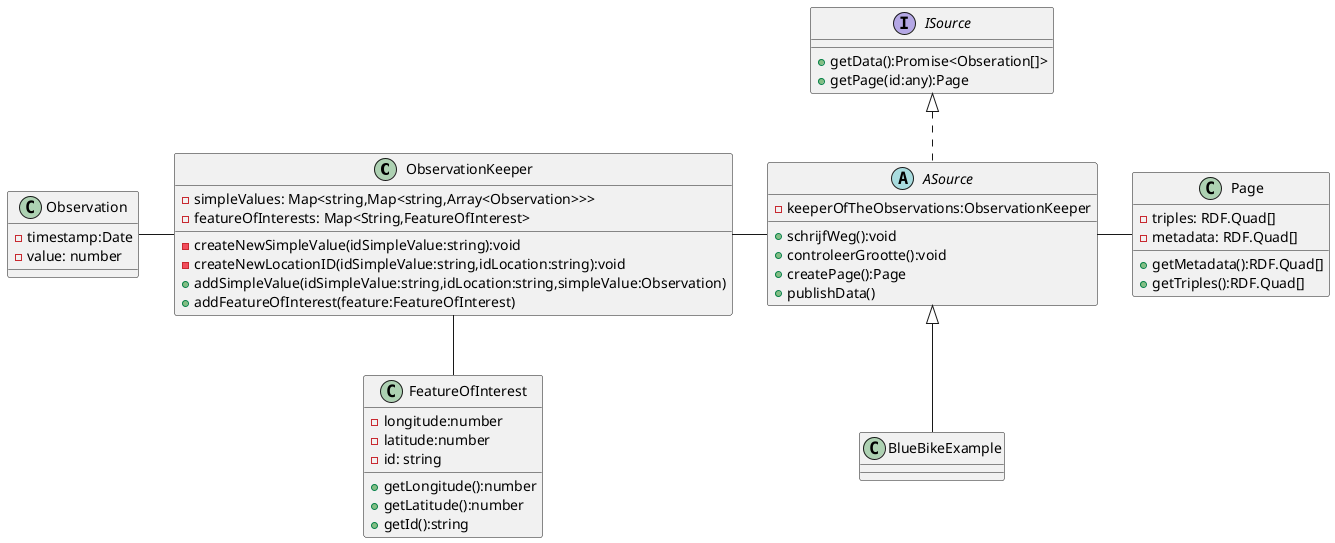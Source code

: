 @startuml

class ObservationKeeper{
    - simpleValues: Map<string,Map<string,Array<Observation>>>
    - featureOfInterests: Map<String,FeatureOfInterest>
    - createNewSimpleValue(idSimpleValue:string):void
    - createNewLocationID(idSimpleValue:string,idLocation:string):void
    + addSimpleValue(idSimpleValue:string,idLocation:string,simpleValue:Observation)
    + addFeatureOfInterest(feature:FeatureOfInterest)
}

class FeatureOfInterest{
    - longitude:number
    - latitude:number
    - id: string

    +getLongitude():number
    +getLatitude():number
    +getId():string
}

class Observation{
    - timestamp:Date
    - value: number
}

interface ISource{
    +getData():Promise<Obseration[]>
    +getPage(id:any):Page
}

abstract ASource implements ISource{
    - keeperOfTheObservations:ObservationKeeper
    +schrijfWeg():void
    +controleerGrootte():void
    +createPage():Page
    + publishData()
}

class Page{
    - triples: RDF.Quad[]
    - metadata: RDF.Quad[]
    + getMetadata():RDF.Quad[]
    + getTriples():RDF.Quad[]

}

class BlueBikeExample extends ASource{
}

Observation - ObservationKeeper
ObservationKeeper -- FeatureOfInterest
ObservationKeeper - ASource
ASource - Page

@enduml